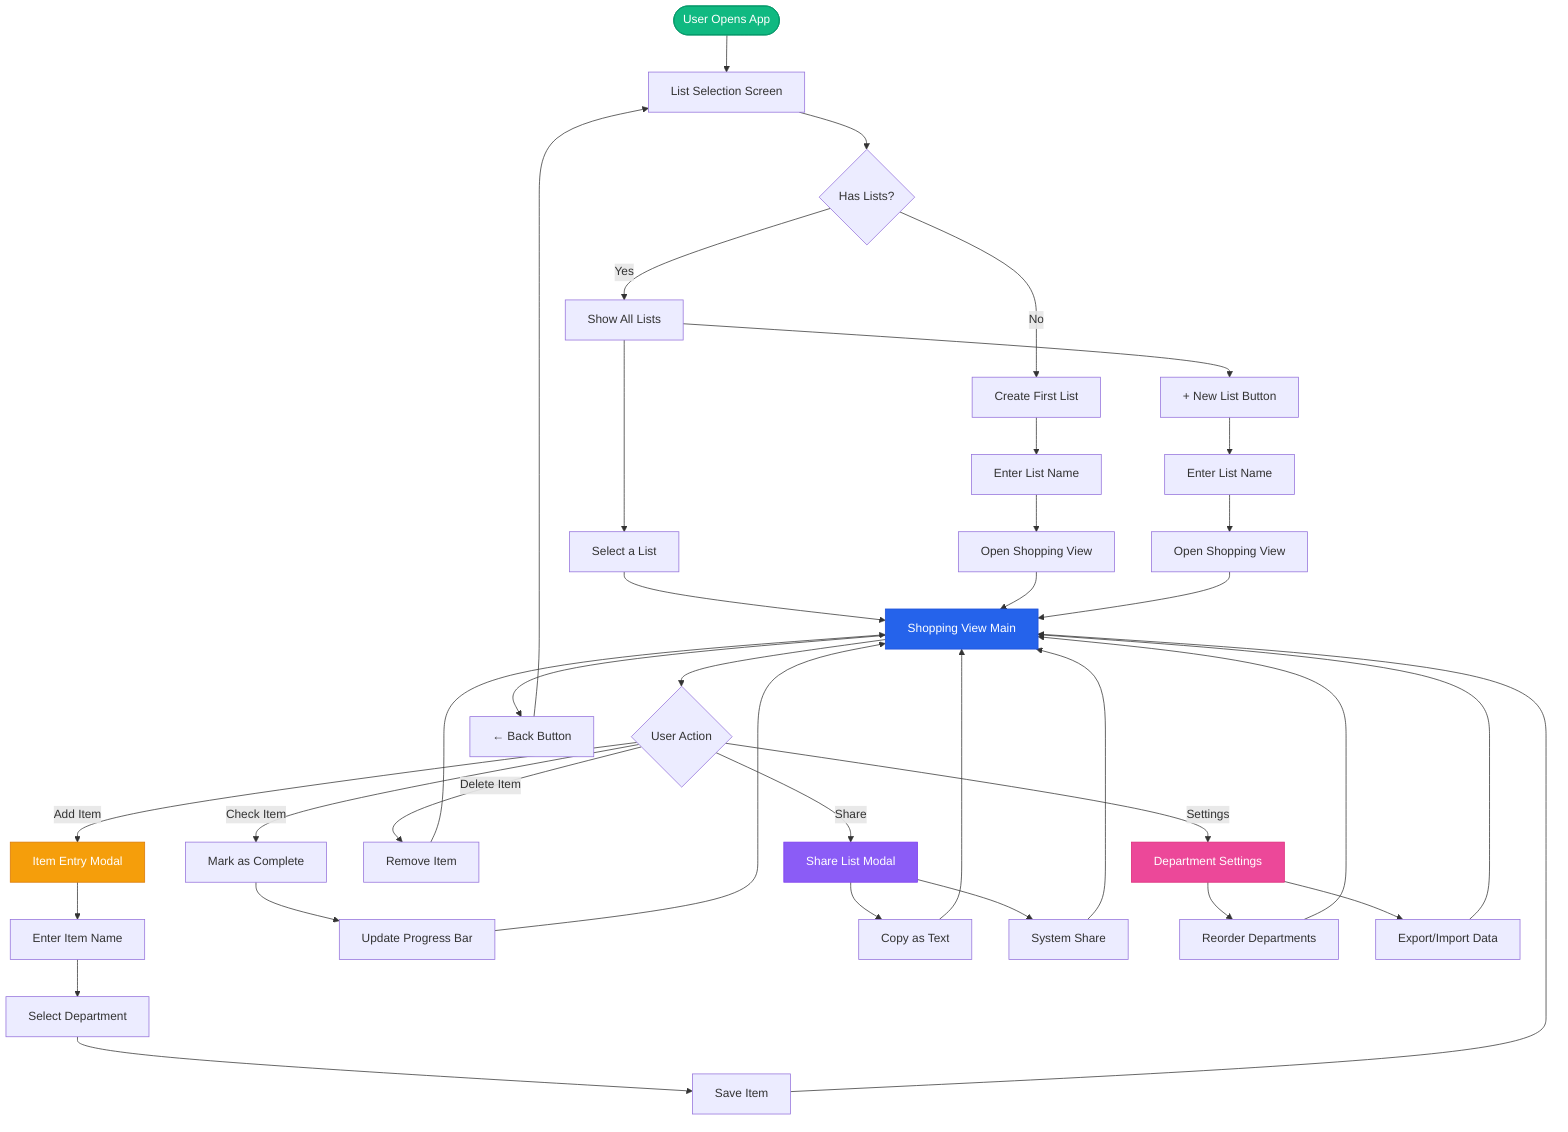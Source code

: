 flowchart TD
    Start([User Opens App]) --> ListSelect[List Selection Screen]

    ListSelect --> HasLists{Has Lists?}

    HasLists -->|No| CreateFirst[Create First List]
    HasLists -->|Yes| ShowLists[Show All Lists]

    CreateFirst --> EnterName1[Enter List Name]
    EnterName1 --> ShoppingView1[Open Shopping View]

    ShowLists --> SelectList[Select a List]
    ShowLists --> NewList[+ New List Button]

    NewList --> EnterName2[Enter List Name]
    EnterName2 --> ShoppingView2[Open Shopping View]

    SelectList --> ShoppingView[Shopping View Main]
    ShoppingView1 --> ShoppingView
    ShoppingView2 --> ShoppingView

    ShoppingView --> Actions{User Action}

    Actions -->|Add Item| AddModal[Item Entry Modal]
    Actions -->|Check Item| CheckOff[Mark as Complete]
    Actions -->|Delete Item| DeleteItem[Remove Item]
    Actions -->|Share| ShareModal[Share List Modal]
    Actions -->|Settings| SettingsView[Department Settings]

    AddModal --> EnterItem[Enter Item Name]
    EnterItem --> SelectDept[Select Department]
    SelectDept --> SaveItem[Save Item]
    SaveItem --> ShoppingView

    CheckOff --> UpdateProgress[Update Progress Bar]
    UpdateProgress --> ShoppingView

    DeleteItem --> ShoppingView

    ShareModal --> CopyText[Copy as Text]
    ShareModal --> SystemShare[System Share]
    CopyText --> ShoppingView
    SystemShare --> ShoppingView

    SettingsView --> ReorderDepts[Reorder Departments]
    SettingsView --> ExportData[Export/Import Data]
    ReorderDepts --> ShoppingView
    ExportData --> ShoppingView

    ShoppingView --> BackButton[← Back Button]
    BackButton --> ListSelect

    style Start fill:#10B981,stroke:#059669,color:#fff
    style ShoppingView fill:#2563EB,stroke:#1D4ED8,color:#fff
    style AddModal fill:#F59E0B,stroke:#D97706,color:#fff
    style ShareModal fill:#8B5CF6,stroke:#7C3AED,color:#fff
    style SettingsView fill:#EC4899,stroke:#DB2777,color:#fff